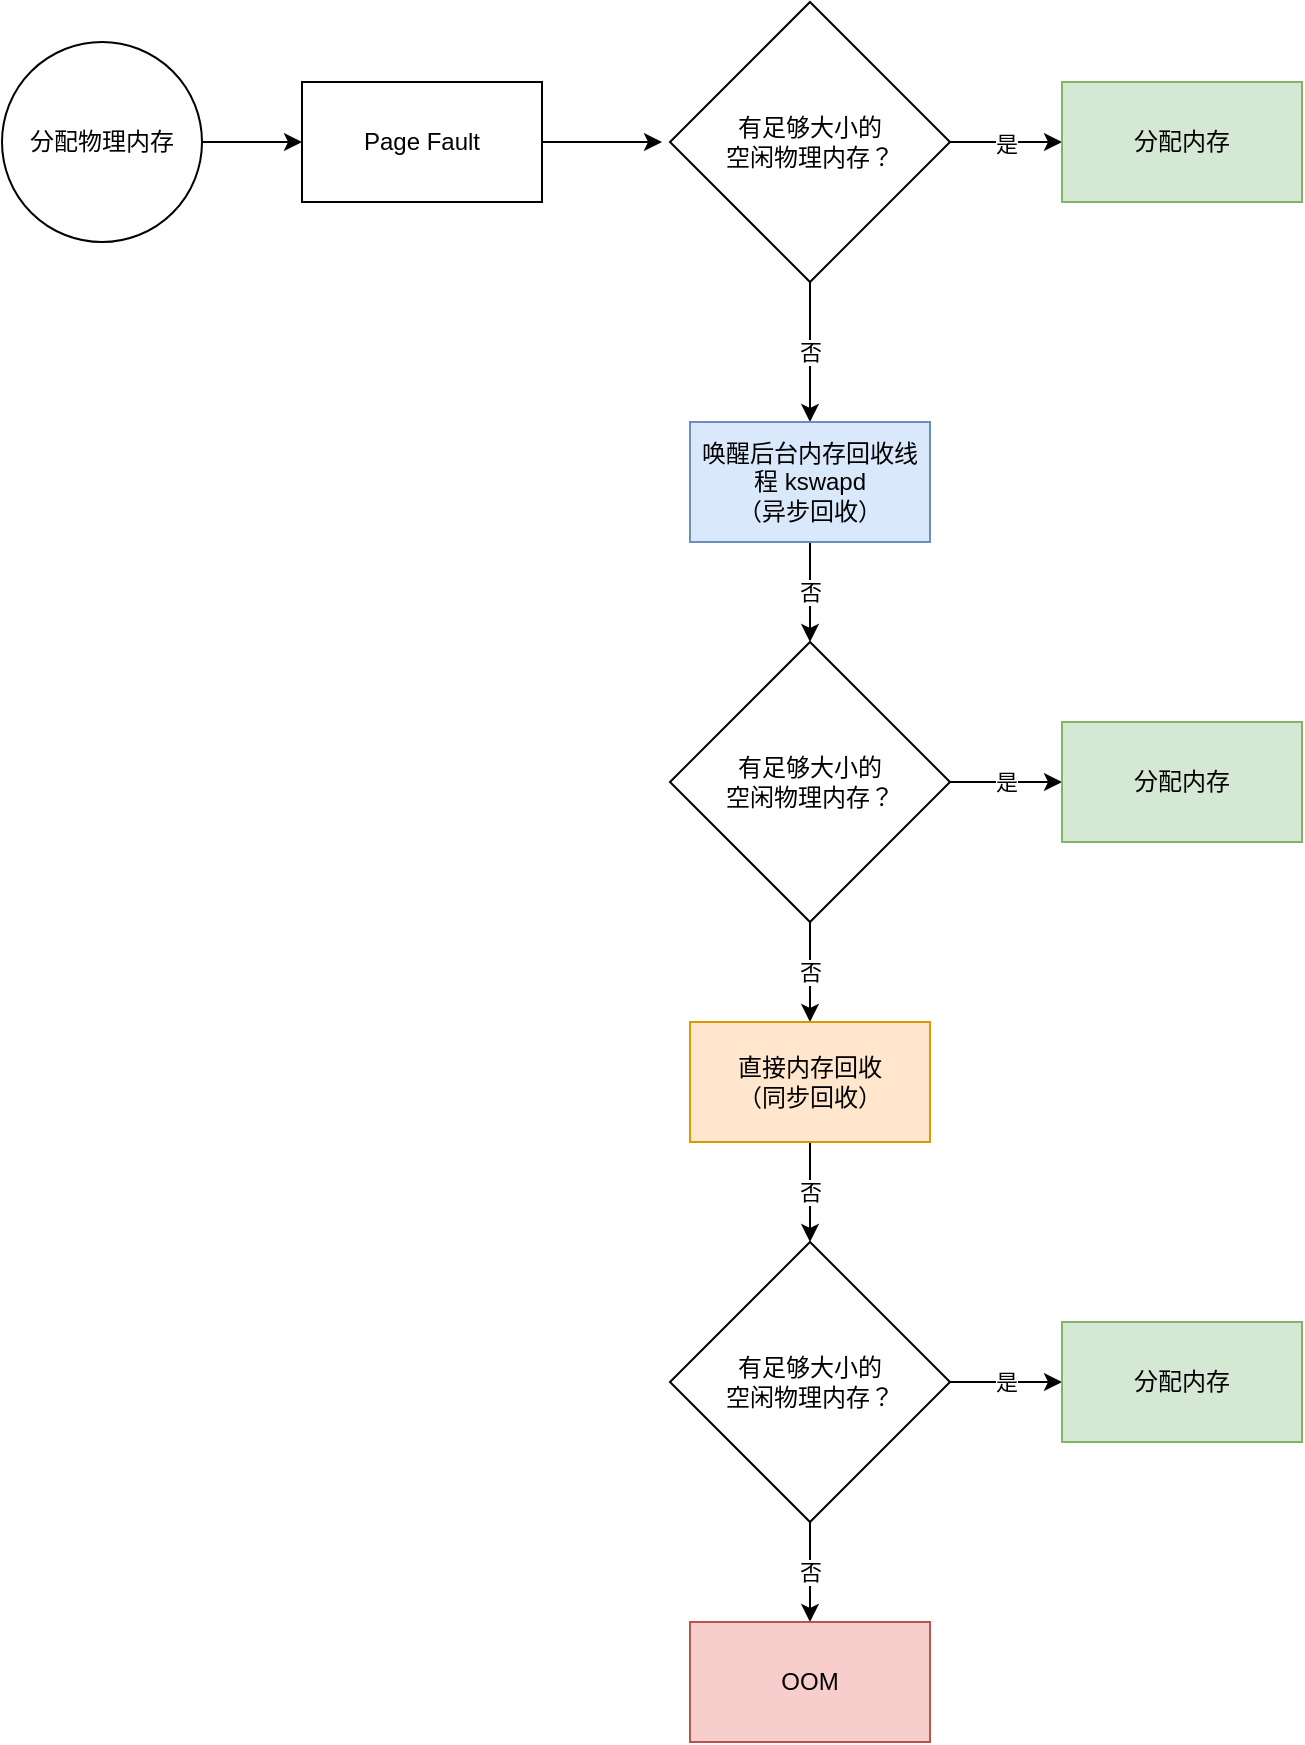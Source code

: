 <mxfile version="18.0.6" type="github">
  <diagram id="sDzDsDj6bAW6XiSYmTlv" name="Page-1">
    <mxGraphModel dx="872" dy="563" grid="1" gridSize="10" guides="1" tooltips="1" connect="1" arrows="1" fold="1" page="1" pageScale="1" pageWidth="827" pageHeight="1169" math="0" shadow="0">
      <root>
        <mxCell id="0" />
        <mxCell id="1" parent="0" />
        <mxCell id="GJdycFKqQ1Wu2BRTlc2W-4" style="edgeStyle=orthogonalEdgeStyle;rounded=0;orthogonalLoop=1;jettySize=auto;html=1;entryX=0;entryY=0.5;entryDx=0;entryDy=0;" edge="1" parent="1" source="GJdycFKqQ1Wu2BRTlc2W-1" target="GJdycFKqQ1Wu2BRTlc2W-3">
          <mxGeometry relative="1" as="geometry" />
        </mxCell>
        <mxCell id="GJdycFKqQ1Wu2BRTlc2W-1" value="&lt;font style=&quot;vertical-align: inherit;&quot;&gt;&lt;font style=&quot;vertical-align: inherit;&quot;&gt;分配物理内存&lt;/font&gt;&lt;/font&gt;" style="ellipse;whiteSpace=wrap;html=1;aspect=fixed;" vertex="1" parent="1">
          <mxGeometry x="80" y="180" width="100" height="100" as="geometry" />
        </mxCell>
        <mxCell id="GJdycFKqQ1Wu2BRTlc2W-5" style="edgeStyle=orthogonalEdgeStyle;rounded=0;orthogonalLoop=1;jettySize=auto;html=1;" edge="1" parent="1" source="GJdycFKqQ1Wu2BRTlc2W-3">
          <mxGeometry relative="1" as="geometry">
            <mxPoint x="410" y="230" as="targetPoint" />
          </mxGeometry>
        </mxCell>
        <mxCell id="GJdycFKqQ1Wu2BRTlc2W-3" value="&lt;font style=&quot;vertical-align: inherit;&quot;&gt;&lt;font style=&quot;vertical-align: inherit;&quot;&gt;Page Fault&lt;/font&gt;&lt;/font&gt;" style="rounded=0;whiteSpace=wrap;html=1;" vertex="1" parent="1">
          <mxGeometry x="230" y="200" width="120" height="60" as="geometry" />
        </mxCell>
        <mxCell id="GJdycFKqQ1Wu2BRTlc2W-8" value="否" style="edgeStyle=orthogonalEdgeStyle;rounded=0;orthogonalLoop=1;jettySize=auto;html=1;" edge="1" parent="1" source="GJdycFKqQ1Wu2BRTlc2W-6" target="GJdycFKqQ1Wu2BRTlc2W-7">
          <mxGeometry relative="1" as="geometry" />
        </mxCell>
        <mxCell id="GJdycFKqQ1Wu2BRTlc2W-18" value="是" style="edgeStyle=orthogonalEdgeStyle;rounded=0;orthogonalLoop=1;jettySize=auto;html=1;" edge="1" parent="1" source="GJdycFKqQ1Wu2BRTlc2W-6">
          <mxGeometry relative="1" as="geometry">
            <mxPoint x="610" y="230" as="targetPoint" />
          </mxGeometry>
        </mxCell>
        <mxCell id="GJdycFKqQ1Wu2BRTlc2W-6" value="有足够大小的&lt;br&gt;空闲物理内存？" style="rhombus;whiteSpace=wrap;html=1;" vertex="1" parent="1">
          <mxGeometry x="414" y="160" width="140" height="140" as="geometry" />
        </mxCell>
        <mxCell id="GJdycFKqQ1Wu2BRTlc2W-10" value="否" style="edgeStyle=orthogonalEdgeStyle;rounded=0;orthogonalLoop=1;jettySize=auto;html=1;" edge="1" parent="1" source="GJdycFKqQ1Wu2BRTlc2W-7" target="GJdycFKqQ1Wu2BRTlc2W-9">
          <mxGeometry relative="1" as="geometry" />
        </mxCell>
        <mxCell id="GJdycFKqQ1Wu2BRTlc2W-7" value="唤醒后台内存回收线程 kswapd&lt;br&gt;（异步回收）" style="rounded=0;whiteSpace=wrap;html=1;fillColor=#dae8fc;strokeColor=#6c8ebf;" vertex="1" parent="1">
          <mxGeometry x="424" y="370" width="120" height="60" as="geometry" />
        </mxCell>
        <mxCell id="GJdycFKqQ1Wu2BRTlc2W-12" value="否" style="edgeStyle=orthogonalEdgeStyle;rounded=0;orthogonalLoop=1;jettySize=auto;html=1;entryX=0.5;entryY=0;entryDx=0;entryDy=0;" edge="1" parent="1" source="GJdycFKqQ1Wu2BRTlc2W-9" target="GJdycFKqQ1Wu2BRTlc2W-11">
          <mxGeometry relative="1" as="geometry" />
        </mxCell>
        <mxCell id="GJdycFKqQ1Wu2BRTlc2W-9" value="有足够大小的&lt;br&gt;空闲物理内存？" style="rhombus;whiteSpace=wrap;html=1;" vertex="1" parent="1">
          <mxGeometry x="414" y="480" width="140" height="140" as="geometry" />
        </mxCell>
        <mxCell id="GJdycFKqQ1Wu2BRTlc2W-15" value="否" style="edgeStyle=orthogonalEdgeStyle;rounded=0;orthogonalLoop=1;jettySize=auto;html=1;entryX=0.5;entryY=0;entryDx=0;entryDy=0;" edge="1" parent="1" source="GJdycFKqQ1Wu2BRTlc2W-11" target="GJdycFKqQ1Wu2BRTlc2W-14">
          <mxGeometry relative="1" as="geometry" />
        </mxCell>
        <mxCell id="GJdycFKqQ1Wu2BRTlc2W-11" value="直接内存回收&lt;br&gt;（同步回收）" style="rounded=0;whiteSpace=wrap;html=1;fillColor=#ffe6cc;strokeColor=#d79b00;" vertex="1" parent="1">
          <mxGeometry x="424" y="670" width="120" height="60" as="geometry" />
        </mxCell>
        <mxCell id="GJdycFKqQ1Wu2BRTlc2W-17" value="否" style="edgeStyle=orthogonalEdgeStyle;rounded=0;orthogonalLoop=1;jettySize=auto;html=1;entryX=0.5;entryY=0;entryDx=0;entryDy=0;" edge="1" parent="1" source="GJdycFKqQ1Wu2BRTlc2W-14" target="GJdycFKqQ1Wu2BRTlc2W-16">
          <mxGeometry relative="1" as="geometry" />
        </mxCell>
        <mxCell id="GJdycFKqQ1Wu2BRTlc2W-14" value="有足够大小的&lt;br&gt;空闲物理内存？" style="rhombus;whiteSpace=wrap;html=1;" vertex="1" parent="1">
          <mxGeometry x="414" y="780" width="140" height="140" as="geometry" />
        </mxCell>
        <mxCell id="GJdycFKqQ1Wu2BRTlc2W-16" value="OOM" style="rounded=0;whiteSpace=wrap;html=1;fillColor=#f8cecc;strokeColor=#b85450;" vertex="1" parent="1">
          <mxGeometry x="424" y="970" width="120" height="60" as="geometry" />
        </mxCell>
        <mxCell id="GJdycFKqQ1Wu2BRTlc2W-19" value="分配内存" style="rounded=0;whiteSpace=wrap;html=1;fillColor=#d5e8d4;strokeColor=#82b366;" vertex="1" parent="1">
          <mxGeometry x="610" y="200" width="120" height="60" as="geometry" />
        </mxCell>
        <mxCell id="GJdycFKqQ1Wu2BRTlc2W-20" value="是" style="edgeStyle=orthogonalEdgeStyle;rounded=0;orthogonalLoop=1;jettySize=auto;html=1;" edge="1" parent="1">
          <mxGeometry relative="1" as="geometry">
            <mxPoint x="610" y="550" as="targetPoint" />
            <mxPoint x="554" y="550" as="sourcePoint" />
          </mxGeometry>
        </mxCell>
        <mxCell id="GJdycFKqQ1Wu2BRTlc2W-21" value="分配内存" style="rounded=0;whiteSpace=wrap;html=1;fillColor=#d5e8d4;strokeColor=#82b366;" vertex="1" parent="1">
          <mxGeometry x="610" y="520" width="120" height="60" as="geometry" />
        </mxCell>
        <mxCell id="GJdycFKqQ1Wu2BRTlc2W-26" value="是" style="edgeStyle=orthogonalEdgeStyle;rounded=0;orthogonalLoop=1;jettySize=auto;html=1;" edge="1" parent="1">
          <mxGeometry relative="1" as="geometry">
            <mxPoint x="610" y="850" as="targetPoint" />
            <mxPoint x="554" y="850" as="sourcePoint" />
          </mxGeometry>
        </mxCell>
        <mxCell id="GJdycFKqQ1Wu2BRTlc2W-27" value="分配内存" style="rounded=0;whiteSpace=wrap;html=1;fillColor=#d5e8d4;strokeColor=#82b366;" vertex="1" parent="1">
          <mxGeometry x="610" y="820" width="120" height="60" as="geometry" />
        </mxCell>
      </root>
    </mxGraphModel>
  </diagram>
</mxfile>
